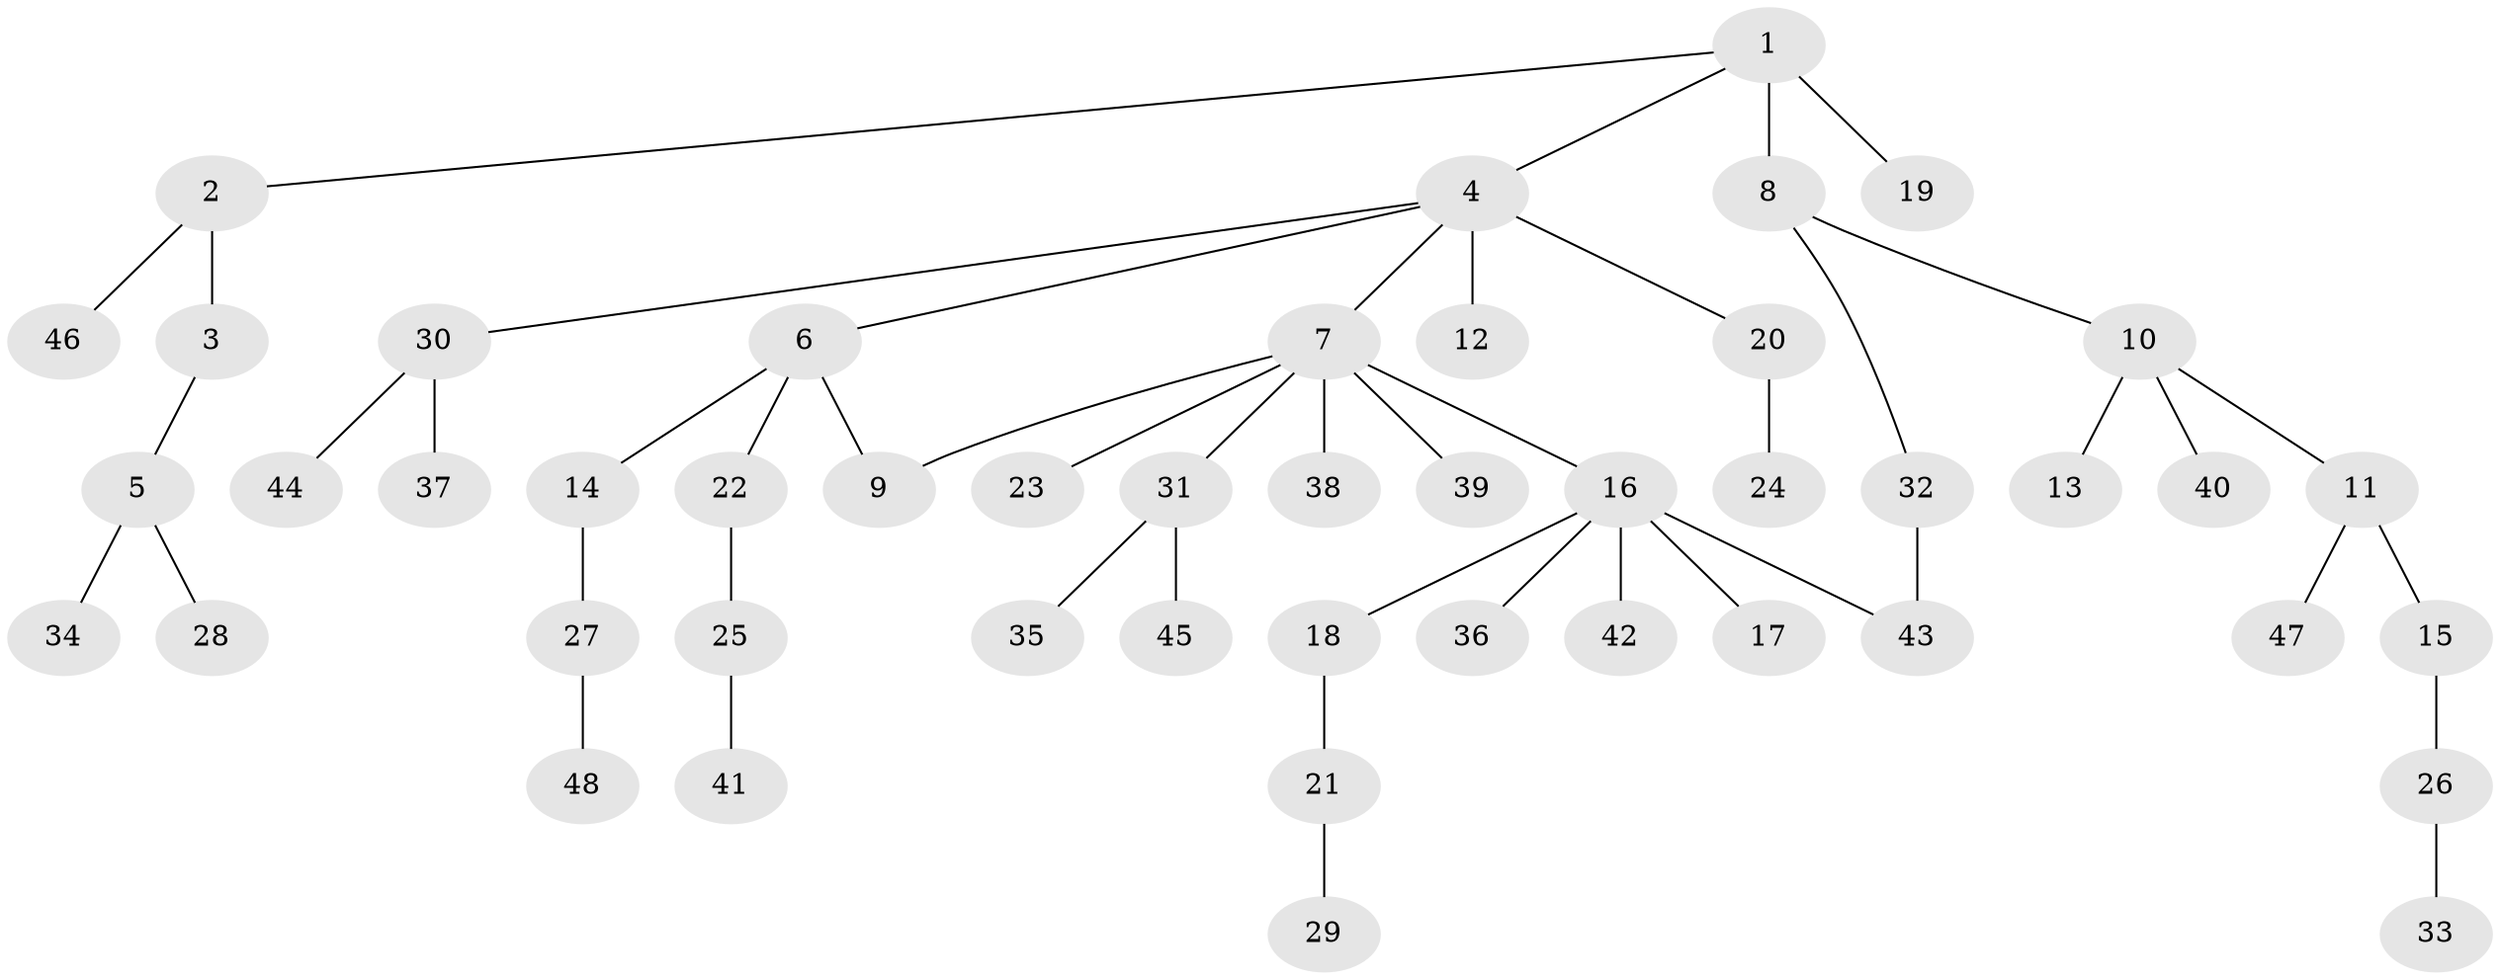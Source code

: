 // original degree distribution, {4: 0.08333333333333333, 3: 0.10416666666666667, 6: 0.020833333333333332, 7: 0.010416666666666666, 2: 0.3229166666666667, 8: 0.010416666666666666, 1: 0.4479166666666667}
// Generated by graph-tools (version 1.1) at 2025/48/03/04/25 22:48:48]
// undirected, 48 vertices, 49 edges
graph export_dot {
  node [color=gray90,style=filled];
  1;
  2;
  3;
  4;
  5;
  6;
  7;
  8;
  9;
  10;
  11;
  12;
  13;
  14;
  15;
  16;
  17;
  18;
  19;
  20;
  21;
  22;
  23;
  24;
  25;
  26;
  27;
  28;
  29;
  30;
  31;
  32;
  33;
  34;
  35;
  36;
  37;
  38;
  39;
  40;
  41;
  42;
  43;
  44;
  45;
  46;
  47;
  48;
  1 -- 2 [weight=1.0];
  1 -- 4 [weight=1.0];
  1 -- 8 [weight=3.0];
  1 -- 19 [weight=1.0];
  2 -- 3 [weight=1.0];
  2 -- 46 [weight=1.0];
  3 -- 5 [weight=1.0];
  4 -- 6 [weight=1.0];
  4 -- 7 [weight=1.0];
  4 -- 12 [weight=3.0];
  4 -- 20 [weight=1.0];
  4 -- 30 [weight=1.0];
  5 -- 28 [weight=1.0];
  5 -- 34 [weight=1.0];
  6 -- 9 [weight=1.0];
  6 -- 14 [weight=1.0];
  6 -- 22 [weight=1.0];
  7 -- 9 [weight=1.0];
  7 -- 16 [weight=1.0];
  7 -- 23 [weight=1.0];
  7 -- 31 [weight=1.0];
  7 -- 38 [weight=2.0];
  7 -- 39 [weight=1.0];
  8 -- 10 [weight=1.0];
  8 -- 32 [weight=1.0];
  10 -- 11 [weight=1.0];
  10 -- 13 [weight=1.0];
  10 -- 40 [weight=1.0];
  11 -- 15 [weight=1.0];
  11 -- 47 [weight=1.0];
  14 -- 27 [weight=1.0];
  15 -- 26 [weight=1.0];
  16 -- 17 [weight=1.0];
  16 -- 18 [weight=1.0];
  16 -- 36 [weight=1.0];
  16 -- 42 [weight=2.0];
  16 -- 43 [weight=1.0];
  18 -- 21 [weight=1.0];
  20 -- 24 [weight=2.0];
  21 -- 29 [weight=1.0];
  22 -- 25 [weight=1.0];
  25 -- 41 [weight=1.0];
  26 -- 33 [weight=2.0];
  27 -- 48 [weight=1.0];
  30 -- 37 [weight=2.0];
  30 -- 44 [weight=1.0];
  31 -- 35 [weight=3.0];
  31 -- 45 [weight=1.0];
  32 -- 43 [weight=2.0];
}
